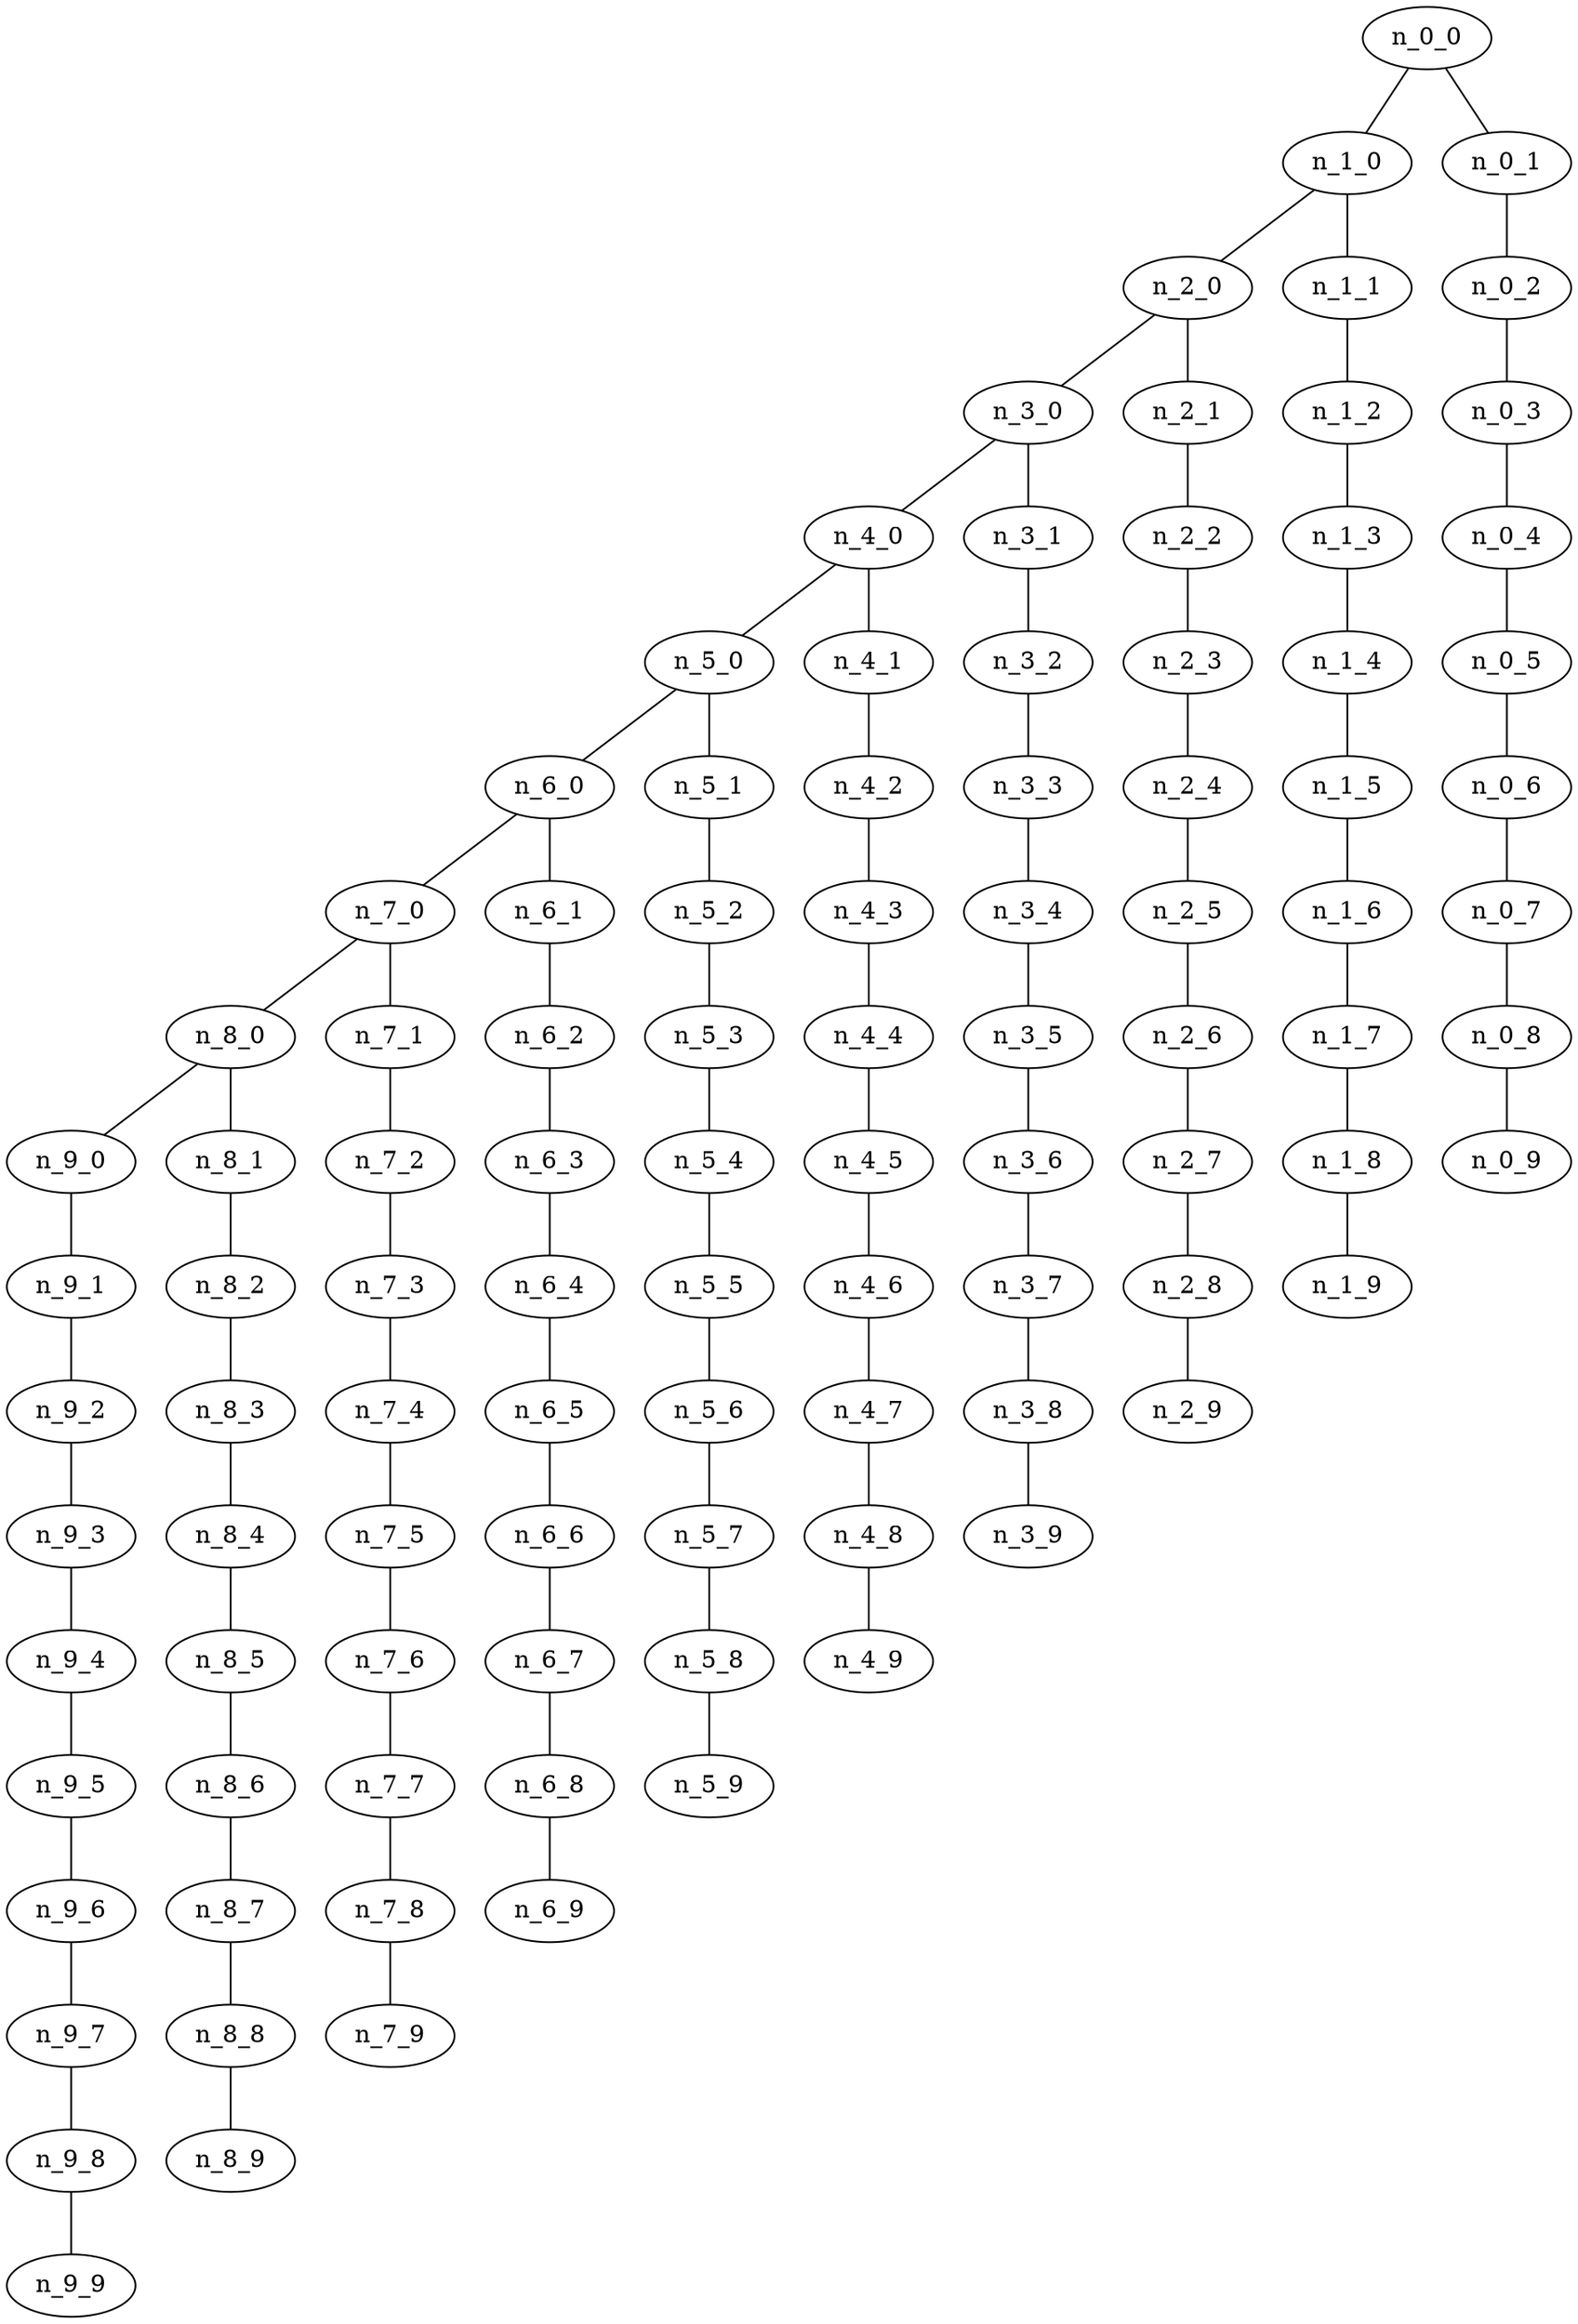 graph grafoMalla_10_10_DFS_R  {
n_0_0;
n_1_0;
n_2_0;
n_3_0;
n_4_0;
n_5_0;
n_6_0;
n_7_0;
n_8_0;
n_9_0;
n_9_1;
n_9_2;
n_9_3;
n_9_4;
n_9_5;
n_9_6;
n_9_7;
n_9_8;
n_9_9;
n_8_1;
n_8_2;
n_8_3;
n_8_4;
n_8_5;
n_8_6;
n_8_7;
n_8_8;
n_8_9;
n_7_1;
n_7_2;
n_7_3;
n_7_4;
n_7_5;
n_7_6;
n_7_7;
n_7_8;
n_7_9;
n_6_1;
n_6_2;
n_6_3;
n_6_4;
n_6_5;
n_6_6;
n_6_7;
n_6_8;
n_6_9;
n_5_1;
n_5_2;
n_5_3;
n_5_4;
n_5_5;
n_5_6;
n_5_7;
n_5_8;
n_5_9;
n_4_1;
n_4_2;
n_4_3;
n_4_4;
n_4_5;
n_4_6;
n_4_7;
n_4_8;
n_4_9;
n_3_1;
n_3_2;
n_3_3;
n_3_4;
n_3_5;
n_3_6;
n_3_7;
n_3_8;
n_3_9;
n_2_1;
n_2_2;
n_2_3;
n_2_4;
n_2_5;
n_2_6;
n_2_7;
n_2_8;
n_2_9;
n_1_1;
n_1_2;
n_1_3;
n_1_4;
n_1_5;
n_1_6;
n_1_7;
n_1_8;
n_1_9;
n_0_1;
n_0_2;
n_0_3;
n_0_4;
n_0_5;
n_0_6;
n_0_7;
n_0_8;
n_0_9;
n_0_0 -- n_1_0;
n_1_0 -- n_2_0;
n_2_0 -- n_3_0;
n_3_0 -- n_4_0;
n_4_0 -- n_5_0;
n_5_0 -- n_6_0;
n_6_0 -- n_7_0;
n_7_0 -- n_8_0;
n_8_0 -- n_9_0;
n_9_0 -- n_9_1;
n_9_1 -- n_9_2;
n_9_2 -- n_9_3;
n_9_3 -- n_9_4;
n_9_4 -- n_9_5;
n_9_5 -- n_9_6;
n_9_6 -- n_9_7;
n_9_7 -- n_9_8;
n_9_8 -- n_9_9;
n_8_0 -- n_8_1;
n_8_1 -- n_8_2;
n_8_2 -- n_8_3;
n_8_3 -- n_8_4;
n_8_4 -- n_8_5;
n_8_5 -- n_8_6;
n_8_6 -- n_8_7;
n_8_7 -- n_8_8;
n_8_8 -- n_8_9;
n_7_0 -- n_7_1;
n_7_1 -- n_7_2;
n_7_2 -- n_7_3;
n_7_3 -- n_7_4;
n_7_4 -- n_7_5;
n_7_5 -- n_7_6;
n_7_6 -- n_7_7;
n_7_7 -- n_7_8;
n_7_8 -- n_7_9;
n_6_0 -- n_6_1;
n_6_1 -- n_6_2;
n_6_2 -- n_6_3;
n_6_3 -- n_6_4;
n_6_4 -- n_6_5;
n_6_5 -- n_6_6;
n_6_6 -- n_6_7;
n_6_7 -- n_6_8;
n_6_8 -- n_6_9;
n_5_0 -- n_5_1;
n_5_1 -- n_5_2;
n_5_2 -- n_5_3;
n_5_3 -- n_5_4;
n_5_4 -- n_5_5;
n_5_5 -- n_5_6;
n_5_6 -- n_5_7;
n_5_7 -- n_5_8;
n_5_8 -- n_5_9;
n_4_0 -- n_4_1;
n_4_1 -- n_4_2;
n_4_2 -- n_4_3;
n_4_3 -- n_4_4;
n_4_4 -- n_4_5;
n_4_5 -- n_4_6;
n_4_6 -- n_4_7;
n_4_7 -- n_4_8;
n_4_8 -- n_4_9;
n_3_0 -- n_3_1;
n_3_1 -- n_3_2;
n_3_2 -- n_3_3;
n_3_3 -- n_3_4;
n_3_4 -- n_3_5;
n_3_5 -- n_3_6;
n_3_6 -- n_3_7;
n_3_7 -- n_3_8;
n_3_8 -- n_3_9;
n_2_0 -- n_2_1;
n_2_1 -- n_2_2;
n_2_2 -- n_2_3;
n_2_3 -- n_2_4;
n_2_4 -- n_2_5;
n_2_5 -- n_2_6;
n_2_6 -- n_2_7;
n_2_7 -- n_2_8;
n_2_8 -- n_2_9;
n_1_0 -- n_1_1;
n_1_1 -- n_1_2;
n_1_2 -- n_1_3;
n_1_3 -- n_1_4;
n_1_4 -- n_1_5;
n_1_5 -- n_1_6;
n_1_6 -- n_1_7;
n_1_7 -- n_1_8;
n_1_8 -- n_1_9;
n_0_0 -- n_0_1;
n_0_1 -- n_0_2;
n_0_2 -- n_0_3;
n_0_3 -- n_0_4;
n_0_4 -- n_0_5;
n_0_5 -- n_0_6;
n_0_6 -- n_0_7;
n_0_7 -- n_0_8;
n_0_8 -- n_0_9;
}